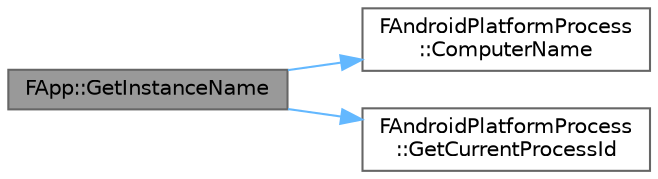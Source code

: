 digraph "FApp::GetInstanceName"
{
 // INTERACTIVE_SVG=YES
 // LATEX_PDF_SIZE
  bgcolor="transparent";
  edge [fontname=Helvetica,fontsize=10,labelfontname=Helvetica,labelfontsize=10];
  node [fontname=Helvetica,fontsize=10,shape=box,height=0.2,width=0.4];
  rankdir="LR";
  Node1 [id="Node000001",label="FApp::GetInstanceName",height=0.2,width=0.4,color="gray40", fillcolor="grey60", style="filled", fontcolor="black",tooltip="Gets the name of this application instance."];
  Node1 -> Node2 [id="edge1_Node000001_Node000002",color="steelblue1",style="solid",tooltip=" "];
  Node2 [id="Node000002",label="FAndroidPlatformProcess\l::ComputerName",height=0.2,width=0.4,color="grey40", fillcolor="white", style="filled",URL="$da/d11/structFAndroidPlatformProcess.html#a88ef7db239f5d10abeee3479ca7d4d28",tooltip=" "];
  Node1 -> Node3 [id="edge2_Node000001_Node000003",color="steelblue1",style="solid",tooltip=" "];
  Node3 [id="Node000003",label="FAndroidPlatformProcess\l::GetCurrentProcessId",height=0.2,width=0.4,color="grey40", fillcolor="white", style="filled",URL="$da/d11/structFAndroidPlatformProcess.html#ad897a735001c73d5d128d2ad3738efe9",tooltip=" "];
}
